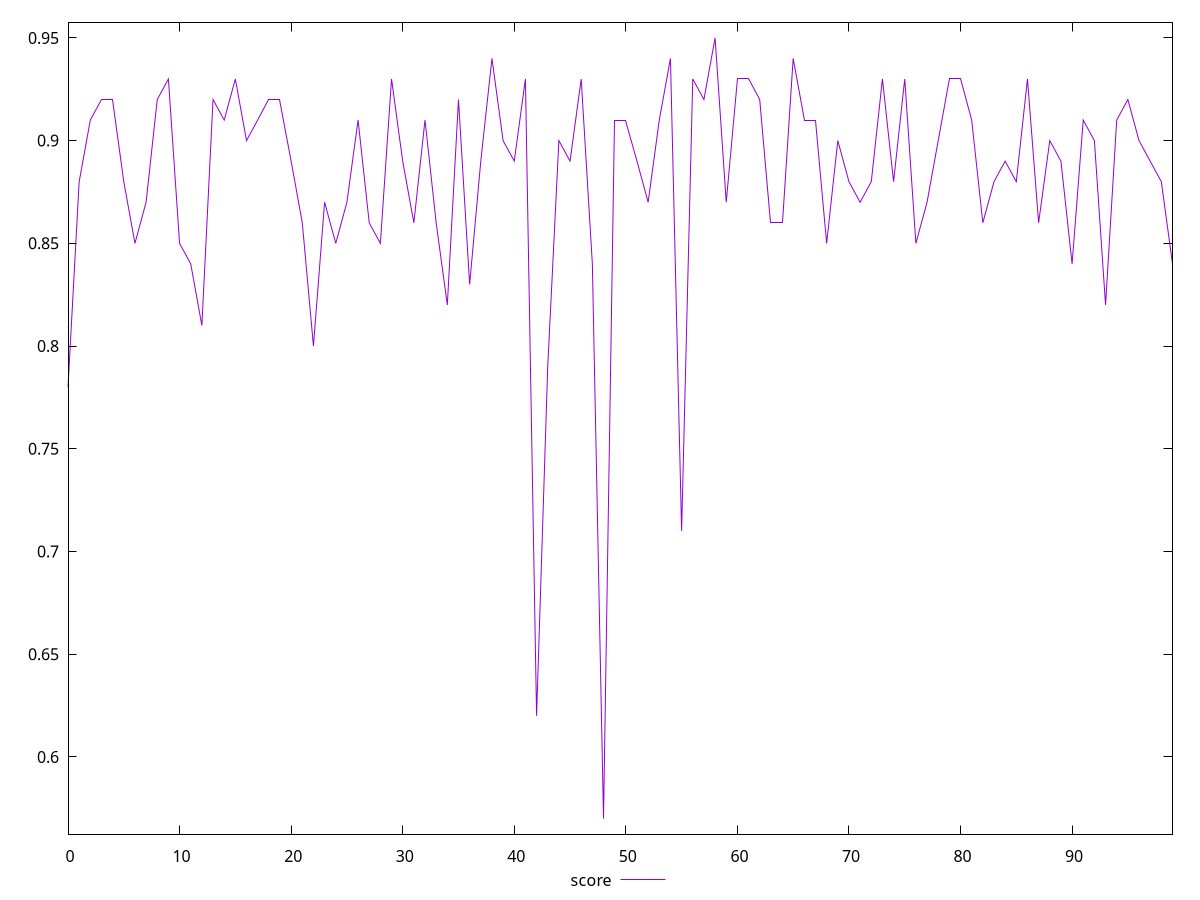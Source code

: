 reset

$score <<EOF
0 0.78
1 0.88
2 0.91
3 0.92
4 0.92
5 0.88
6 0.85
7 0.87
8 0.92
9 0.93
10 0.85
11 0.84
12 0.81
13 0.92
14 0.91
15 0.93
16 0.9
17 0.91
18 0.92
19 0.92
20 0.89
21 0.86
22 0.8
23 0.87
24 0.85
25 0.87
26 0.91
27 0.86
28 0.85
29 0.93
30 0.89
31 0.86
32 0.91
33 0.86
34 0.82
35 0.92
36 0.83
37 0.89
38 0.94
39 0.9
40 0.89
41 0.93
42 0.62
43 0.79
44 0.9
45 0.89
46 0.93
47 0.84
48 0.57
49 0.91
50 0.91
51 0.89
52 0.87
53 0.91
54 0.94
55 0.71
56 0.93
57 0.92
58 0.95
59 0.87
60 0.93
61 0.93
62 0.92
63 0.86
64 0.86
65 0.94
66 0.91
67 0.91
68 0.85
69 0.9
70 0.88
71 0.87
72 0.88
73 0.93
74 0.88
75 0.93
76 0.85
77 0.87
78 0.9
79 0.93
80 0.93
81 0.91
82 0.86
83 0.88
84 0.89
85 0.88
86 0.93
87 0.86
88 0.9
89 0.89
90 0.84
91 0.91
92 0.9
93 0.82
94 0.91
95 0.92
96 0.9
97 0.89
98 0.88
99 0.84
EOF

set key outside below
set xrange [0:99]
set yrange [0.5623999999999999:0.9576]
set trange [0.5623999999999999:0.9576]
set terminal svg size 640, 500 enhanced background rgb 'white'
set output "report_00015_2021-02-09T16-11-33.973Z/first-meaningful-paint/samples/pages+cached+noadtech+nomedia/score/values.svg"

plot $score title "score" with line

reset
